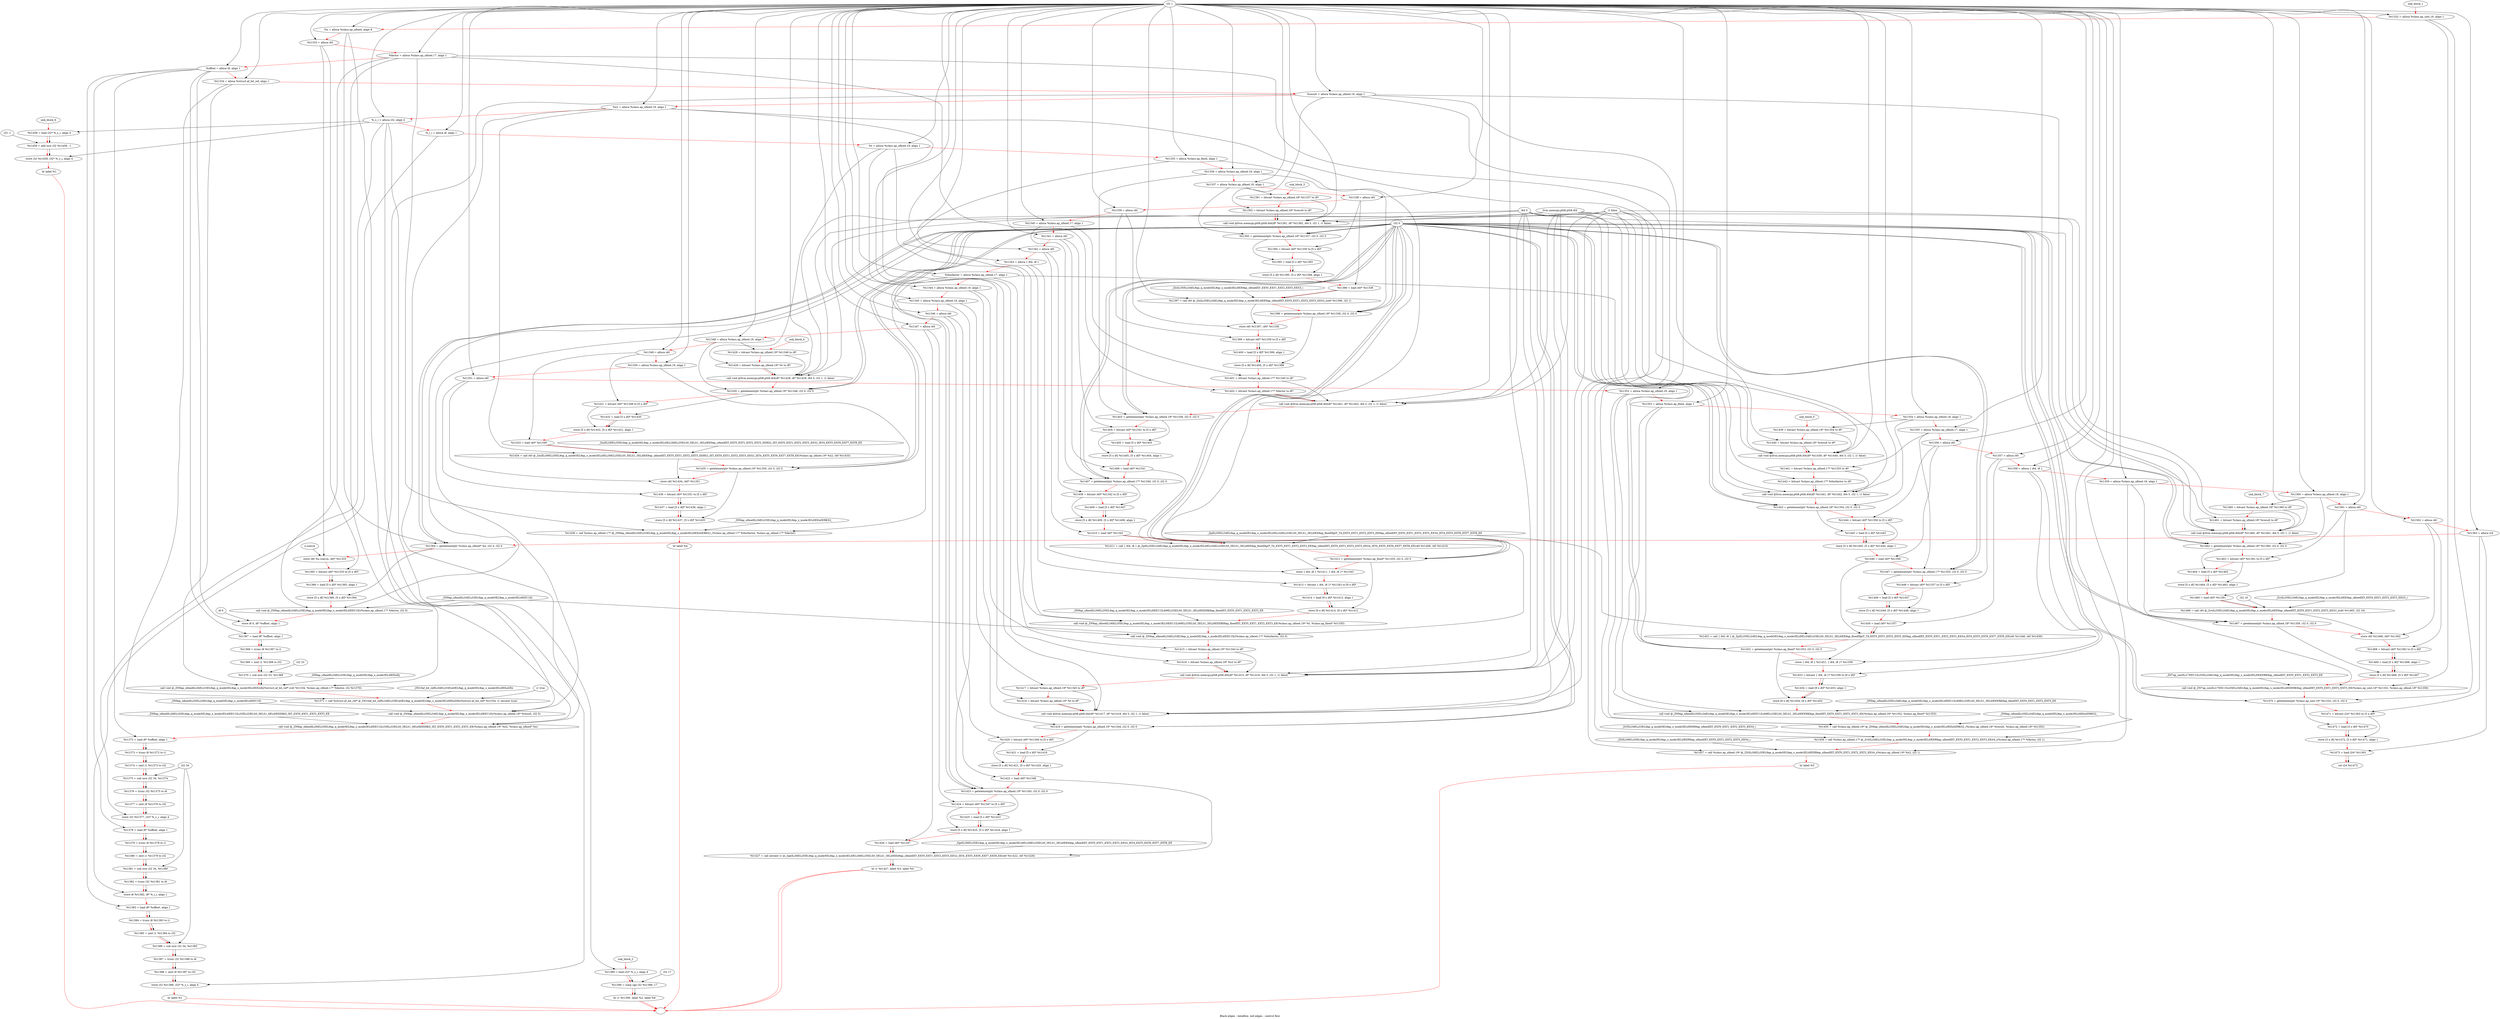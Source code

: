 digraph G {
compound=true
label="Black edges - dataflow, red edges - control flow"
"t1332" [label="  %t1332 = alloca %class.ap_uint.16, align 1"]
"x" [label="  %x = alloca %class.ap_ufixed, align 8"]
"t1333" [label="  %t1333 = alloca i40"]
"factor" [label="  %factor = alloca %class.ap_ufixed.17, align 1"]
"offset" [label="  %offset = alloca i8, align 1"]
"t1334" [label="  %t1334 = alloca %struct.af_bit_ref, align 1"]
"result" [label="  %result = alloca %class.ap_ufixed.18, align 1"]
"x2" [label="  %x2 = alloca %class.ap_ufixed.19, align 1"]
"_s_i" [label="  %_s_i = alloca i32, align 4"]
"_l_i" [label="  %_l_i = alloca i8, align 1"]
"t" [label="  %t = alloca %class.ap_ufixed.19, align 1"]
"t1335" [label="  %t1335 = alloca %class.ap_fixed, align 1"]
"t1336" [label="  %t1336 = alloca %class.ap_ufixed.18, align 1"]
"t1337" [label="  %t1337 = alloca %class.ap_ufixed.18, align 1"]
"t1338" [label="  %t1338 = alloca i40"]
"t1339" [label="  %t1339 = alloca i40"]
"t1340" [label="  %t1340 = alloca %class.ap_ufixed.17, align 1"]
"t1341" [label="  %t1341 = alloca i40"]
"t1342" [label="  %t1342 = alloca i40"]
"t1343" [label="  %t1343 = alloca { i64, i8 }"]
"thisfactor" [label="  %thisfactor = alloca %class.ap_ufixed.17, align 1"]
"t1344" [label="  %t1344 = alloca %class.ap_ufixed.19, align 1"]
"t1345" [label="  %t1345 = alloca %class.ap_ufixed.19, align 1"]
"t1346" [label="  %t1346 = alloca i40"]
"t1347" [label="  %t1347 = alloca i40"]
"t1348" [label="  %t1348 = alloca %class.ap_ufixed.19, align 1"]
"t1349" [label="  %t1349 = alloca i40"]
"t1350" [label="  %t1350 = alloca %class.ap_ufixed.19, align 1"]
"t1351" [label="  %t1351 = alloca i40"]
"t1352" [label="  %t1352 = alloca %class.ap_ufixed.18, align 1"]
"t1353" [label="  %t1353 = alloca %class.ap_fixed, align 1"]
"t1354" [label="  %t1354 = alloca %class.ap_ufixed.18, align 1"]
"t1355" [label="  %t1355 = alloca %class.ap_ufixed.17, align 1"]
"t1356" [label="  %t1356 = alloca i40"]
"t1357" [label="  %t1357 = alloca i40"]
"t1358" [label="  %t1358 = alloca { i64, i8 }"]
"t1359" [label="  %t1359 = alloca %class.ap_ufixed.18, align 1"]
"t1360" [label="  %t1360 = alloca %class.ap_ufixed.18, align 1"]
"t1361" [label="  %t1361 = alloca i40"]
"t1362" [label="  %t1362 = alloca i40"]
"t1363" [label="  %t1363 = alloca i24"]
"t1364" [label="  %t1364 = getelementptr %class.ap_ufixed* %x, i32 0, i32 0"]
"_1" [label="  store i40 %x.coerce, i40* %t1333"]
"t1365" [label="  %t1365 = bitcast i40* %t1333 to [5 x i8]*"]
"t1366" [label="  %t1366 = load [5 x i8]* %t1365, align 1"]
"_2" [label="  store [5 x i8] %t1366, [5 x i8]* %t1364"]
"_3" [label="  call void @_ZN9ap_ufixedILi34ELi33EL9ap_q_mode5EL9ap_o_mode3ELi0EEC1Ei(%class.ap_ufixed.17* %factor, i32 0)"]
"_4" [label="  store i8 0, i8* %offset, align 1"]
"t1367" [label="  %t1367 = load i8* %offset, align 1"]
"t1368" [label="  %t1368 = trunc i8 %t1367 to i1"]
"t1369" [label="  %t1369 = zext i1 %t1368 to i32"]
"t1370" [label="  %t1370 = sub nsw i32 33, %t1369"]
"_5" [label="  call void @_ZN9ap_ufixedILi34ELi33EL9ap_q_mode5EL9ap_o_mode3ELi0EEixEj(%struct.af_bit_ref* sret %t1334, %class.ap_ufixed.17* %factor, i32 %t1370)"]
"t1371" [label="  %t1371 = call %struct.af_bit_ref* @_ZN10af_bit_refILi34ELi33ELb0EL9ap_q_mode5EL9ap_o_mode3ELi0EEaSEb(%struct.af_bit_ref* %t1334, i1 zeroext true)"]
"_6" [label="  call void @_ZN9ap_ufixedILi35ELi34EL9ap_q_mode5EL9ap_o_mode3ELi0EEC1Ei(%class.ap_ufixed.18* %result, i32 0)"]
"_7" [label="  call void @_ZN9ap_ufixedILi36ELi35EL9ap_q_mode5EL9ap_o_mode3ELi0EEC1ILi33ELi33ELS0_5ELS1_0ELi0EEERKS_IXT_EXT0_EXT1_EXT2_EXT3_EE(%class.ap_ufixed.19* %x2, %class.ap_ufixed* %x)"]
"t1372" [label="  %t1372 = load i8* %offset, align 1"]
"t1373" [label="  %t1373 = trunc i8 %t1372 to i1"]
"t1374" [label="  %t1374 = zext i1 %t1373 to i32"]
"t1375" [label="  %t1375 = sub nsw i32 34, %t1374"]
"t1376" [label="  %t1376 = trunc i32 %t1375 to i8"]
"t1377" [label="  %t1377 = zext i8 %t1376 to i32"]
"_8" [label="  store i32 %t1377, i32* %_s_i, align 4"]
"t1378" [label="  %t1378 = load i8* %offset, align 1"]
"t1379" [label="  %t1379 = trunc i8 %t1378 to i1"]
"t1380" [label="  %t1380 = zext i1 %t1379 to i32"]
"t1381" [label="  %t1381 = sub nsw i32 34, %t1380"]
"t1382" [label="  %t1382 = trunc i32 %t1381 to i8"]
"_9" [label="  store i8 %t1382, i8* %_l_i, align 1"]
"t1383" [label="  %t1383 = load i8* %offset, align 1"]
"t1384" [label="  %t1384 = trunc i8 %t1383 to i1"]
"t1385" [label="  %t1385 = zext i1 %t1384 to i32"]
"t1386" [label="  %t1386 = sub nsw i32 34, %t1385"]
"t1387" [label="  %t1387 = trunc i32 %t1386 to i8"]
"t1388" [label="  %t1388 = zext i8 %t1387 to i32"]
"_10" [label="  store i32 %t1388, i32* %_s_i, align 4"]
"_11" [label="  br label %1"]
"unk_block_1" -> "t1332"[color=red]
"i32 1" -> "t1332"
"t1332" -> "x"[color=red weight=2]
"i32 1" -> "x"
"x" -> "t1333"[color=red weight=2]
"i32 1" -> "t1333"
"t1333" -> "factor"[color=red weight=2]
"i32 1" -> "factor"
"factor" -> "offset"[color=red weight=2]
"i32 1" -> "offset"
"offset" -> "t1334"[color=red weight=2]
"i32 1" -> "t1334"
"t1334" -> "result"[color=red weight=2]
"i32 1" -> "result"
"result" -> "x2"[color=red weight=2]
"i32 1" -> "x2"
"x2" -> "_s_i"[color=red weight=2]
"i32 1" -> "_s_i"
"_s_i" -> "_l_i"[color=red weight=2]
"i32 1" -> "_l_i"
"_l_i" -> "t"[color=red weight=2]
"i32 1" -> "t"
"t" -> "t1335"[color=red weight=2]
"i32 1" -> "t1335"
"t1335" -> "t1336"[color=red weight=2]
"i32 1" -> "t1336"
"t1336" -> "t1337"[color=red weight=2]
"i32 1" -> "t1337"
"t1337" -> "t1338"[color=red weight=2]
"i32 1" -> "t1338"
"t1338" -> "t1339"[color=red weight=2]
"i32 1" -> "t1339"
"t1339" -> "t1340"[color=red weight=2]
"i32 1" -> "t1340"
"t1340" -> "t1341"[color=red weight=2]
"i32 1" -> "t1341"
"t1341" -> "t1342"[color=red weight=2]
"i32 1" -> "t1342"
"t1342" -> "t1343"[color=red weight=2]
"i32 1" -> "t1343"
"t1343" -> "thisfactor"[color=red weight=2]
"i32 1" -> "thisfactor"
"thisfactor" -> "t1344"[color=red weight=2]
"i32 1" -> "t1344"
"t1344" -> "t1345"[color=red weight=2]
"i32 1" -> "t1345"
"t1345" -> "t1346"[color=red weight=2]
"i32 1" -> "t1346"
"t1346" -> "t1347"[color=red weight=2]
"i32 1" -> "t1347"
"t1347" -> "t1348"[color=red weight=2]
"i32 1" -> "t1348"
"t1348" -> "t1349"[color=red weight=2]
"i32 1" -> "t1349"
"t1349" -> "t1350"[color=red weight=2]
"i32 1" -> "t1350"
"t1350" -> "t1351"[color=red weight=2]
"i32 1" -> "t1351"
"t1351" -> "t1352"[color=red weight=2]
"i32 1" -> "t1352"
"t1352" -> "t1353"[color=red weight=2]
"i32 1" -> "t1353"
"t1353" -> "t1354"[color=red weight=2]
"i32 1" -> "t1354"
"t1354" -> "t1355"[color=red weight=2]
"i32 1" -> "t1355"
"t1355" -> "t1356"[color=red weight=2]
"i32 1" -> "t1356"
"t1356" -> "t1357"[color=red weight=2]
"i32 1" -> "t1357"
"t1357" -> "t1358"[color=red weight=2]
"i32 1" -> "t1358"
"t1358" -> "t1359"[color=red weight=2]
"i32 1" -> "t1359"
"t1359" -> "t1360"[color=red weight=2]
"i32 1" -> "t1360"
"t1360" -> "t1361"[color=red weight=2]
"i32 1" -> "t1361"
"t1361" -> "t1362"[color=red weight=2]
"i32 1" -> "t1362"
"t1362" -> "t1363"[color=red weight=2]
"i32 1" -> "t1363"
"t1363" -> "t1364"[color=red weight=2]
"x" -> "t1364"
"i32 0" -> "t1364"
"i32 0" -> "t1364"
"t1364" -> "_1"[color=red weight=2]
"x.coerce" -> "_1"
"t1333" -> "_1"
"_1" -> "t1365"[color=red weight=2]
"t1333" -> "t1365"
"t1365" -> "t1366"[color=red weight=2]
"t1365" -> "t1366"
"t1366" -> "_2"[color=red weight=2]
"t1366" -> "_2"
"t1364" -> "_2"
"_2" -> "_3"[color=red weight=2]
"factor" -> "_3"
"i32 0" -> "_3"
"_ZN9ap_ufixedILi34ELi33EL9ap_q_mode5EL9ap_o_mode3ELi0EEC1Ei" -> "_3"
"_3" -> "_4"[color=red weight=2]
"i8 0" -> "_4"
"offset" -> "_4"
"_4" -> "t1367"[color=red weight=2]
"offset" -> "t1367"
"t1367" -> "t1368"[color=red weight=2]
"t1367" -> "t1368"
"t1368" -> "t1369"[color=red weight=2]
"t1368" -> "t1369"
"t1369" -> "t1370"[color=red weight=2]
"i32 33" -> "t1370"
"t1369" -> "t1370"
"t1370" -> "_5"[color=red weight=2]
"t1334" -> "_5"
"factor" -> "_5"
"t1370" -> "_5"
"_ZN9ap_ufixedILi34ELi33EL9ap_q_mode5EL9ap_o_mode3ELi0EEixEj" -> "_5"
"_5" -> "t1371"[color=red weight=2]
"t1334" -> "t1371"
"i1 true" -> "t1371"
"_ZN10af_bit_refILi34ELi33ELb0EL9ap_q_mode5EL9ap_o_mode3ELi0EEaSEb" -> "t1371"
"t1371" -> "_6"[color=red weight=2]
"result" -> "_6"
"i32 0" -> "_6"
"_ZN9ap_ufixedILi35ELi34EL9ap_q_mode5EL9ap_o_mode3ELi0EEC1Ei" -> "_6"
"_6" -> "_7"[color=red weight=2]
"x2" -> "_7"
"x" -> "_7"
"_ZN9ap_ufixedILi36ELi35EL9ap_q_mode5EL9ap_o_mode3ELi0EEC1ILi33ELi33ELS0_5ELS1_0ELi0EEERKS_IXT_EXT0_EXT1_EXT2_EXT3_EE" -> "_7"
"_7" -> "t1372"[color=red weight=2]
"offset" -> "t1372"
"t1372" -> "t1373"[color=red weight=2]
"t1372" -> "t1373"
"t1373" -> "t1374"[color=red weight=2]
"t1373" -> "t1374"
"t1374" -> "t1375"[color=red weight=2]
"i32 34" -> "t1375"
"t1374" -> "t1375"
"t1375" -> "t1376"[color=red weight=2]
"t1375" -> "t1376"
"t1376" -> "t1377"[color=red weight=2]
"t1376" -> "t1377"
"t1377" -> "_8"[color=red weight=2]
"t1377" -> "_8"
"_s_i" -> "_8"
"_8" -> "t1378"[color=red weight=2]
"offset" -> "t1378"
"t1378" -> "t1379"[color=red weight=2]
"t1378" -> "t1379"
"t1379" -> "t1380"[color=red weight=2]
"t1379" -> "t1380"
"t1380" -> "t1381"[color=red weight=2]
"i32 34" -> "t1381"
"t1380" -> "t1381"
"t1381" -> "t1382"[color=red weight=2]
"t1381" -> "t1382"
"t1382" -> "_9"[color=red weight=2]
"t1382" -> "_9"
"_l_i" -> "_9"
"_9" -> "t1383"[color=red weight=2]
"offset" -> "t1383"
"t1383" -> "t1384"[color=red weight=2]
"t1383" -> "t1384"
"t1384" -> "t1385"[color=red weight=2]
"t1384" -> "t1385"
"t1385" -> "t1386"[color=red weight=2]
"i32 34" -> "t1386"
"t1385" -> "t1386"
"t1386" -> "t1387"[color=red weight=2]
"t1386" -> "t1387"
"t1387" -> "t1388"[color=red weight=2]
"t1387" -> "t1388"
"t1388" -> "_10"[color=red weight=2]
"t1388" -> "_10"
"_s_i" -> "_10"
"_10" -> "_11"[color=red weight=2]
"_11" -> ""[color=red]

"t1389" [label="  %t1389 = load i32* %_s_i, align 4"]
"t1390" [label="  %t1390 = icmp sge i32 %t1389, 17"]
"_12" [label="  br i1 %t1390, label %2, label %6"]
"unk_block_2" -> "t1389"[color=red]
"_s_i" -> "t1389"
"t1389" -> "t1390"[color=red weight=2]
"t1389" -> "t1390"
"i32 17" -> "t1390"
"t1390" -> "_12"[color=red weight=2]
"t1390" -> "_12"
"_12" -> ""[color=red]
"_12" -> ""[color=red]

"t1391" [label="  %t1391 = bitcast %class.ap_ufixed.18* %t1337 to i8*"]
"t1392" [label="  %t1392 = bitcast %class.ap_ufixed.18* %result to i8*"]
"_13" [label="  call void @llvm.memcpy.p0i8.p0i8.i64(i8* %t1391, i8* %t1392, i64 5, i32 1, i1 false)"]
"t1393" [label="  %t1393 = getelementptr %class.ap_ufixed.18* %t1337, i32 0, i32 0"]
"t1394" [label="  %t1394 = bitcast i40* %t1338 to [5 x i8]*"]
"t1395" [label="  %t1395 = load [5 x i8]* %t1393"]
"_14" [label="  store [5 x i8] %t1395, [5 x i8]* %t1394, align 1"]
"t1396" [label="  %t1396 = load i40* %t1338"]
"t1397" [label="  %t1397 = call i40 @_ZlsILi35ELi34EL9ap_q_mode5EL9ap_o_mode3ELi0EE9ap_ufixedIXT_EXT0_EXT1_EXT2_EXT3_EES3_i(i40 %t1396, i32 1)"]
"t1398" [label="  %t1398 = getelementptr %class.ap_ufixed.18* %t1336, i32 0, i32 0"]
"_15" [label="  store i40 %t1397, i40* %t1339"]
"t1399" [label="  %t1399 = bitcast i40* %t1339 to [5 x i8]*"]
"t1400" [label="  %t1400 = load [5 x i8]* %t1399, align 1"]
"_16" [label="  store [5 x i8] %t1400, [5 x i8]* %t1398"]
"t1401" [label="  %t1401 = bitcast %class.ap_ufixed.17* %t1340 to i8*"]
"t1402" [label="  %t1402 = bitcast %class.ap_ufixed.17* %factor to i8*"]
"_17" [label="  call void @llvm.memcpy.p0i8.p0i8.i64(i8* %t1401, i8* %t1402, i64 5, i32 1, i1 false)"]
"t1403" [label="  %t1403 = getelementptr %class.ap_ufixed.18* %t1336, i32 0, i32 0"]
"t1404" [label="  %t1404 = bitcast i40* %t1341 to [5 x i8]*"]
"t1405" [label="  %t1405 = load [5 x i8]* %t1403"]
"_18" [label="  store [5 x i8] %t1405, [5 x i8]* %t1404, align 1"]
"t1406" [label="  %t1406 = load i40* %t1341"]
"t1407" [label="  %t1407 = getelementptr %class.ap_ufixed.17* %t1340, i32 0, i32 0"]
"t1408" [label="  %t1408 = bitcast i40* %t1342 to [5 x i8]*"]
"t1409" [label="  %t1409 = load [5 x i8]* %t1407"]
"_19" [label="  store [5 x i8] %t1409, [5 x i8]* %t1408, align 1"]
"t1410" [label="  %t1410 = load i40* %t1342"]
"t1411" [label="  %t1411 = call { i64, i8 } @_ZplILi35ELi34EL9ap_q_mode5EL9ap_o_mode3ELi0ELi34ELi33ELS0_5ELS1_3ELi0EE8ap_fixedIXplT_T4_EXT5_EXT1_EXT2_EXT3_EE9ap_ufixedIXT_EXT0_EXT1_EXT2_EXT3_EES4_IXT4_EXT5_EXT6_EXT7_EXT8_EE(i40 %t1406, i40 %t1410)"]
"t1412" [label="  %t1412 = getelementptr %class.ap_fixed* %t1335, i32 0, i32 0"]
"_20" [label="  store { i64, i8 } %t1411, { i64, i8 }* %t1343"]
"t1413" [label="  %t1413 = bitcast { i64, i8 }* %t1343 to [9 x i8]*"]
"t1414" [label="  %t1414 = load [9 x i8]* %t1413, align 1"]
"_21" [label="  store [9 x i8] %t1414, [9 x i8]* %t1412"]
"_22" [label="  call void @_ZN9ap_ufixedILi36ELi35EL9ap_q_mode5EL9ap_o_mode3ELi0EEC1ILi69ELi33ELS0_5ELS1_3ELi0EEERK8ap_fixedIXT_EXT0_EXT1_EXT2_EXT3_EE(%class.ap_ufixed.19* %t, %class.ap_fixed* %t1335)"]
"_23" [label="  call void @_ZN9ap_ufixedILi34ELi33EL9ap_q_mode5EL9ap_o_mode3ELi0EEC1Ei(%class.ap_ufixed.17* %thisfactor, i32 0)"]
"t1415" [label="  %t1415 = bitcast %class.ap_ufixed.19* %t1344 to i8*"]
"t1416" [label="  %t1416 = bitcast %class.ap_ufixed.19* %x2 to i8*"]
"_24" [label="  call void @llvm.memcpy.p0i8.p0i8.i64(i8* %t1415, i8* %t1416, i64 5, i32 1, i1 false)"]
"t1417" [label="  %t1417 = bitcast %class.ap_ufixed.19* %t1345 to i8*"]
"t1418" [label="  %t1418 = bitcast %class.ap_ufixed.19* %t to i8*"]
"_25" [label="  call void @llvm.memcpy.p0i8.p0i8.i64(i8* %t1417, i8* %t1418, i64 5, i32 1, i1 false)"]
"t1419" [label="  %t1419 = getelementptr %class.ap_ufixed.19* %t1344, i32 0, i32 0"]
"t1420" [label="  %t1420 = bitcast i40* %t1346 to [5 x i8]*"]
"t1421" [label="  %t1421 = load [5 x i8]* %t1419"]
"_26" [label="  store [5 x i8] %t1421, [5 x i8]* %t1420, align 1"]
"t1422" [label="  %t1422 = load i40* %t1346"]
"t1423" [label="  %t1423 = getelementptr %class.ap_ufixed.19* %t1345, i32 0, i32 0"]
"t1424" [label="  %t1424 = bitcast i40* %t1347 to [5 x i8]*"]
"t1425" [label="  %t1425 = load [5 x i8]* %t1423"]
"_27" [label="  store [5 x i8] %t1425, [5 x i8]* %t1424, align 1"]
"t1426" [label="  %t1426 = load i40* %t1347"]
"t1427" [label="  %t1427 = call zeroext i1 @_ZgeILi36ELi35EL9ap_q_mode5EL9ap_o_mode3ELi0ELi36ELi35ELS0_5ELS1_3ELi0EEb9ap_ufixedIXT_EXT0_EXT1_EXT2_EXT3_EES2_IXT4_EXT5_EXT6_EXT7_EXT8_EE(i40 %t1422, i40 %t1426)"]
"_28" [label="  br i1 %t1427, label %3, label %4"]
"unk_block_3" -> "t1391"[color=red]
"t1337" -> "t1391"
"t1391" -> "t1392"[color=red weight=2]
"result" -> "t1392"
"t1392" -> "_13"[color=red weight=2]
"t1391" -> "_13"
"t1392" -> "_13"
"i64 5" -> "_13"
"i32 1" -> "_13"
"i1 false" -> "_13"
"llvm.memcpy.p0i8.p0i8.i64" -> "_13"
"_13" -> "t1393"[color=red weight=2]
"t1337" -> "t1393"
"i32 0" -> "t1393"
"i32 0" -> "t1393"
"t1393" -> "t1394"[color=red weight=2]
"t1338" -> "t1394"
"t1394" -> "t1395"[color=red weight=2]
"t1393" -> "t1395"
"t1395" -> "_14"[color=red weight=2]
"t1395" -> "_14"
"t1394" -> "_14"
"_14" -> "t1396"[color=red weight=2]
"t1338" -> "t1396"
"t1396" -> "t1397"[color=red weight=2]
"t1396" -> "t1397"
"i32 1" -> "t1397"
"_ZlsILi35ELi34EL9ap_q_mode5EL9ap_o_mode3ELi0EE9ap_ufixedIXT_EXT0_EXT1_EXT2_EXT3_EES3_i" -> "t1397"
"t1397" -> "t1398"[color=red weight=2]
"t1336" -> "t1398"
"i32 0" -> "t1398"
"i32 0" -> "t1398"
"t1398" -> "_15"[color=red weight=2]
"t1397" -> "_15"
"t1339" -> "_15"
"_15" -> "t1399"[color=red weight=2]
"t1339" -> "t1399"
"t1399" -> "t1400"[color=red weight=2]
"t1399" -> "t1400"
"t1400" -> "_16"[color=red weight=2]
"t1400" -> "_16"
"t1398" -> "_16"
"_16" -> "t1401"[color=red weight=2]
"t1340" -> "t1401"
"t1401" -> "t1402"[color=red weight=2]
"factor" -> "t1402"
"t1402" -> "_17"[color=red weight=2]
"t1401" -> "_17"
"t1402" -> "_17"
"i64 5" -> "_17"
"i32 1" -> "_17"
"i1 false" -> "_17"
"llvm.memcpy.p0i8.p0i8.i64" -> "_17"
"_17" -> "t1403"[color=red weight=2]
"t1336" -> "t1403"
"i32 0" -> "t1403"
"i32 0" -> "t1403"
"t1403" -> "t1404"[color=red weight=2]
"t1341" -> "t1404"
"t1404" -> "t1405"[color=red weight=2]
"t1403" -> "t1405"
"t1405" -> "_18"[color=red weight=2]
"t1405" -> "_18"
"t1404" -> "_18"
"_18" -> "t1406"[color=red weight=2]
"t1341" -> "t1406"
"t1406" -> "t1407"[color=red weight=2]
"t1340" -> "t1407"
"i32 0" -> "t1407"
"i32 0" -> "t1407"
"t1407" -> "t1408"[color=red weight=2]
"t1342" -> "t1408"
"t1408" -> "t1409"[color=red weight=2]
"t1407" -> "t1409"
"t1409" -> "_19"[color=red weight=2]
"t1409" -> "_19"
"t1408" -> "_19"
"_19" -> "t1410"[color=red weight=2]
"t1342" -> "t1410"
"t1410" -> "t1411"[color=red weight=2]
"t1406" -> "t1411"
"t1410" -> "t1411"
"_ZplILi35ELi34EL9ap_q_mode5EL9ap_o_mode3ELi0ELi34ELi33ELS0_5ELS1_3ELi0EE8ap_fixedIXplT_T4_EXT5_EXT1_EXT2_EXT3_EE9ap_ufixedIXT_EXT0_EXT1_EXT2_EXT3_EES4_IXT4_EXT5_EXT6_EXT7_EXT8_EE" -> "t1411"
"t1411" -> "t1412"[color=red weight=2]
"t1335" -> "t1412"
"i32 0" -> "t1412"
"i32 0" -> "t1412"
"t1412" -> "_20"[color=red weight=2]
"t1411" -> "_20"
"t1343" -> "_20"
"_20" -> "t1413"[color=red weight=2]
"t1343" -> "t1413"
"t1413" -> "t1414"[color=red weight=2]
"t1413" -> "t1414"
"t1414" -> "_21"[color=red weight=2]
"t1414" -> "_21"
"t1412" -> "_21"
"_21" -> "_22"[color=red weight=2]
"t" -> "_22"
"t1335" -> "_22"
"_ZN9ap_ufixedILi36ELi35EL9ap_q_mode5EL9ap_o_mode3ELi0EEC1ILi69ELi33ELS0_5ELS1_3ELi0EEERK8ap_fixedIXT_EXT0_EXT1_EXT2_EXT3_EE" -> "_22"
"_22" -> "_23"[color=red weight=2]
"thisfactor" -> "_23"
"i32 0" -> "_23"
"_ZN9ap_ufixedILi34ELi33EL9ap_q_mode5EL9ap_o_mode3ELi0EEC1Ei" -> "_23"
"_23" -> "t1415"[color=red weight=2]
"t1344" -> "t1415"
"t1415" -> "t1416"[color=red weight=2]
"x2" -> "t1416"
"t1416" -> "_24"[color=red weight=2]
"t1415" -> "_24"
"t1416" -> "_24"
"i64 5" -> "_24"
"i32 1" -> "_24"
"i1 false" -> "_24"
"llvm.memcpy.p0i8.p0i8.i64" -> "_24"
"_24" -> "t1417"[color=red weight=2]
"t1345" -> "t1417"
"t1417" -> "t1418"[color=red weight=2]
"t" -> "t1418"
"t1418" -> "_25"[color=red weight=2]
"t1417" -> "_25"
"t1418" -> "_25"
"i64 5" -> "_25"
"i32 1" -> "_25"
"i1 false" -> "_25"
"llvm.memcpy.p0i8.p0i8.i64" -> "_25"
"_25" -> "t1419"[color=red weight=2]
"t1344" -> "t1419"
"i32 0" -> "t1419"
"i32 0" -> "t1419"
"t1419" -> "t1420"[color=red weight=2]
"t1346" -> "t1420"
"t1420" -> "t1421"[color=red weight=2]
"t1419" -> "t1421"
"t1421" -> "_26"[color=red weight=2]
"t1421" -> "_26"
"t1420" -> "_26"
"_26" -> "t1422"[color=red weight=2]
"t1346" -> "t1422"
"t1422" -> "t1423"[color=red weight=2]
"t1345" -> "t1423"
"i32 0" -> "t1423"
"i32 0" -> "t1423"
"t1423" -> "t1424"[color=red weight=2]
"t1347" -> "t1424"
"t1424" -> "t1425"[color=red weight=2]
"t1423" -> "t1425"
"t1425" -> "_27"[color=red weight=2]
"t1425" -> "_27"
"t1424" -> "_27"
"_27" -> "t1426"[color=red weight=2]
"t1347" -> "t1426"
"t1426" -> "t1427"[color=red weight=2]
"t1422" -> "t1427"
"t1426" -> "t1427"
"_ZgeILi36ELi35EL9ap_q_mode5EL9ap_o_mode3ELi0ELi36ELi35ELS0_5ELS1_3ELi0EEb9ap_ufixedIXT_EXT0_EXT1_EXT2_EXT3_EES2_IXT4_EXT5_EXT6_EXT7_EXT8_EE" -> "t1427"
"t1427" -> "_28"[color=red weight=2]
"t1427" -> "_28"
"_28" -> ""[color=red]
"_28" -> ""[color=red]

"t1428" [label="  %t1428 = bitcast %class.ap_ufixed.19* %t1348 to i8*"]
"t1429" [label="  %t1429 = bitcast %class.ap_ufixed.19* %t to i8*"]
"_29" [label="  call void @llvm.memcpy.p0i8.p0i8.i64(i8* %t1428, i8* %t1429, i64 5, i32 1, i1 false)"]
"t1430" [label="  %t1430 = getelementptr %class.ap_ufixed.19* %t1348, i32 0, i32 0"]
"t1431" [label="  %t1431 = bitcast i40* %t1349 to [5 x i8]*"]
"t1432" [label="  %t1432 = load [5 x i8]* %t1430"]
"_30" [label="  store [5 x i8] %t1432, [5 x i8]* %t1431, align 1"]
"t1433" [label="  %t1433 = load i40* %t1349"]
"t1434" [label="  %t1434 = call i40 @_ZmIILi36ELi35EL9ap_q_mode5EL9ap_o_mode3ELi0ELi36ELi35ELS0_5ELS1_3ELi0EE9ap_ufixedIXT_EXT5_EXT1_EXT2_EXT3_EERS2_IXT_EXT0_EXT1_EXT2_EXT3_EES2_IXT4_EXT5_EXT6_EXT7_EXT8_EE(%class.ap_ufixed.19* %x2, i40 %t1433)"]
"t1435" [label="  %t1435 = getelementptr %class.ap_ufixed.19* %t1350, i32 0, i32 0"]
"_31" [label="  store i40 %t1434, i40* %t1351"]
"t1436" [label="  %t1436 = bitcast i40* %t1351 to [5 x i8]*"]
"t1437" [label="  %t1437 = load [5 x i8]* %t1436, align 1"]
"_32" [label="  store [5 x i8] %t1437, [5 x i8]* %t1435"]
"t1438" [label="  %t1438 = call %class.ap_ufixed.17* @_ZN9ap_ufixedILi34ELi33EL9ap_q_mode5EL9ap_o_mode3ELi0EEaSERKS2_(%class.ap_ufixed.17* %thisfactor, %class.ap_ufixed.17* %factor)"]
"_33" [label="  br label %4"]
"unk_block_4" -> "t1428"[color=red]
"t1348" -> "t1428"
"t1428" -> "t1429"[color=red weight=2]
"t" -> "t1429"
"t1429" -> "_29"[color=red weight=2]
"t1428" -> "_29"
"t1429" -> "_29"
"i64 5" -> "_29"
"i32 1" -> "_29"
"i1 false" -> "_29"
"llvm.memcpy.p0i8.p0i8.i64" -> "_29"
"_29" -> "t1430"[color=red weight=2]
"t1348" -> "t1430"
"i32 0" -> "t1430"
"i32 0" -> "t1430"
"t1430" -> "t1431"[color=red weight=2]
"t1349" -> "t1431"
"t1431" -> "t1432"[color=red weight=2]
"t1430" -> "t1432"
"t1432" -> "_30"[color=red weight=2]
"t1432" -> "_30"
"t1431" -> "_30"
"_30" -> "t1433"[color=red weight=2]
"t1349" -> "t1433"
"t1433" -> "t1434"[color=red weight=2]
"x2" -> "t1434"
"t1433" -> "t1434"
"_ZmIILi36ELi35EL9ap_q_mode5EL9ap_o_mode3ELi0ELi36ELi35ELS0_5ELS1_3ELi0EE9ap_ufixedIXT_EXT5_EXT1_EXT2_EXT3_EERS2_IXT_EXT0_EXT1_EXT2_EXT3_EES2_IXT4_EXT5_EXT6_EXT7_EXT8_EE" -> "t1434"
"t1434" -> "t1435"[color=red weight=2]
"t1350" -> "t1435"
"i32 0" -> "t1435"
"i32 0" -> "t1435"
"t1435" -> "_31"[color=red weight=2]
"t1434" -> "_31"
"t1351" -> "_31"
"_31" -> "t1436"[color=red weight=2]
"t1351" -> "t1436"
"t1436" -> "t1437"[color=red weight=2]
"t1436" -> "t1437"
"t1437" -> "_32"[color=red weight=2]
"t1437" -> "_32"
"t1435" -> "_32"
"_32" -> "t1438"[color=red weight=2]
"thisfactor" -> "t1438"
"factor" -> "t1438"
"_ZN9ap_ufixedILi34ELi33EL9ap_q_mode5EL9ap_o_mode3ELi0EEaSERKS2_" -> "t1438"
"t1438" -> "_33"[color=red weight=2]
"_33" -> ""[color=red]

"t1439" [label="  %t1439 = bitcast %class.ap_ufixed.18* %t1354 to i8*"]
"t1440" [label="  %t1440 = bitcast %class.ap_ufixed.18* %result to i8*"]
"_34" [label="  call void @llvm.memcpy.p0i8.p0i8.i64(i8* %t1439, i8* %t1440, i64 5, i32 1, i1 false)"]
"t1441" [label="  %t1441 = bitcast %class.ap_ufixed.17* %t1355 to i8*"]
"t1442" [label="  %t1442 = bitcast %class.ap_ufixed.17* %thisfactor to i8*"]
"_35" [label="  call void @llvm.memcpy.p0i8.p0i8.i64(i8* %t1441, i8* %t1442, i64 5, i32 1, i1 false)"]
"t1443" [label="  %t1443 = getelementptr %class.ap_ufixed.18* %t1354, i32 0, i32 0"]
"t1444" [label="  %t1444 = bitcast i40* %t1356 to [5 x i8]*"]
"t1445" [label="  %t1445 = load [5 x i8]* %t1443"]
"_36" [label="  store [5 x i8] %t1445, [5 x i8]* %t1444, align 1"]
"t1446" [label="  %t1446 = load i40* %t1356"]
"t1447" [label="  %t1447 = getelementptr %class.ap_ufixed.17* %t1355, i32 0, i32 0"]
"t1448" [label="  %t1448 = bitcast i40* %t1357 to [5 x i8]*"]
"t1449" [label="  %t1449 = load [5 x i8]* %t1447"]
"_37" [label="  store [5 x i8] %t1449, [5 x i8]* %t1448, align 1"]
"t1450" [label="  %t1450 = load i40* %t1357"]
"t1451" [label="  %t1451 = call { i64, i8 } @_ZplILi35ELi34EL9ap_q_mode5EL9ap_o_mode3ELi0ELi34ELi33ELS0_5ELS1_3ELi0EE8ap_fixedIXplT_T4_EXT5_EXT1_EXT2_EXT3_EE9ap_ufixedIXT_EXT0_EXT1_EXT2_EXT3_EES4_IXT4_EXT5_EXT6_EXT7_EXT8_EE(i40 %t1446, i40 %t1450)"]
"t1452" [label="  %t1452 = getelementptr %class.ap_fixed* %t1353, i32 0, i32 0"]
"_38" [label="  store { i64, i8 } %t1451, { i64, i8 }* %t1358"]
"t1453" [label="  %t1453 = bitcast { i64, i8 }* %t1358 to [9 x i8]*"]
"t1454" [label="  %t1454 = load [9 x i8]* %t1453, align 1"]
"_39" [label="  store [9 x i8] %t1454, [9 x i8]* %t1452"]
"_40" [label="  call void @_ZN9ap_ufixedILi35ELi34EL9ap_q_mode5EL9ap_o_mode3ELi0EEC1ILi69ELi33ELS0_5ELS1_3ELi0EEERK8ap_fixedIXT_EXT0_EXT1_EXT2_EXT3_EE(%class.ap_ufixed.18* %t1352, %class.ap_fixed* %t1353)"]
"t1455" [label="  %t1455 = call %class.ap_ufixed.18* @_ZN9ap_ufixedILi35ELi34EL9ap_q_mode5EL9ap_o_mode3ELi0EEaSERKS2_(%class.ap_ufixed.18* %result, %class.ap_ufixed.18* %t1352)"]
"t1456" [label="  %t1456 = call %class.ap_ufixed.17* @_ZrSILi34ELi33EL9ap_q_mode5EL9ap_o_mode3ELi0EER9ap_ufixedIXT_EXT0_EXT1_EXT2_EXT3_EES4_i(%class.ap_ufixed.17* %factor, i32 1)"]
"t1457" [label="  %t1457 = call %class.ap_ufixed.19* @_ZlSILi36ELi35EL9ap_q_mode5EL9ap_o_mode3ELi0EER9ap_ufixedIXT_EXT0_EXT1_EXT2_EXT3_EES4_i(%class.ap_ufixed.19* %x2, i32 1)"]
"_41" [label="  br label %5"]
"unk_block_5" -> "t1439"[color=red]
"t1354" -> "t1439"
"t1439" -> "t1440"[color=red weight=2]
"result" -> "t1440"
"t1440" -> "_34"[color=red weight=2]
"t1439" -> "_34"
"t1440" -> "_34"
"i64 5" -> "_34"
"i32 1" -> "_34"
"i1 false" -> "_34"
"llvm.memcpy.p0i8.p0i8.i64" -> "_34"
"_34" -> "t1441"[color=red weight=2]
"t1355" -> "t1441"
"t1441" -> "t1442"[color=red weight=2]
"thisfactor" -> "t1442"
"t1442" -> "_35"[color=red weight=2]
"t1441" -> "_35"
"t1442" -> "_35"
"i64 5" -> "_35"
"i32 1" -> "_35"
"i1 false" -> "_35"
"llvm.memcpy.p0i8.p0i8.i64" -> "_35"
"_35" -> "t1443"[color=red weight=2]
"t1354" -> "t1443"
"i32 0" -> "t1443"
"i32 0" -> "t1443"
"t1443" -> "t1444"[color=red weight=2]
"t1356" -> "t1444"
"t1444" -> "t1445"[color=red weight=2]
"t1443" -> "t1445"
"t1445" -> "_36"[color=red weight=2]
"t1445" -> "_36"
"t1444" -> "_36"
"_36" -> "t1446"[color=red weight=2]
"t1356" -> "t1446"
"t1446" -> "t1447"[color=red weight=2]
"t1355" -> "t1447"
"i32 0" -> "t1447"
"i32 0" -> "t1447"
"t1447" -> "t1448"[color=red weight=2]
"t1357" -> "t1448"
"t1448" -> "t1449"[color=red weight=2]
"t1447" -> "t1449"
"t1449" -> "_37"[color=red weight=2]
"t1449" -> "_37"
"t1448" -> "_37"
"_37" -> "t1450"[color=red weight=2]
"t1357" -> "t1450"
"t1450" -> "t1451"[color=red weight=2]
"t1446" -> "t1451"
"t1450" -> "t1451"
"_ZplILi35ELi34EL9ap_q_mode5EL9ap_o_mode3ELi0ELi34ELi33ELS0_5ELS1_3ELi0EE8ap_fixedIXplT_T4_EXT5_EXT1_EXT2_EXT3_EE9ap_ufixedIXT_EXT0_EXT1_EXT2_EXT3_EES4_IXT4_EXT5_EXT6_EXT7_EXT8_EE" -> "t1451"
"t1451" -> "t1452"[color=red weight=2]
"t1353" -> "t1452"
"i32 0" -> "t1452"
"i32 0" -> "t1452"
"t1452" -> "_38"[color=red weight=2]
"t1451" -> "_38"
"t1358" -> "_38"
"_38" -> "t1453"[color=red weight=2]
"t1358" -> "t1453"
"t1453" -> "t1454"[color=red weight=2]
"t1453" -> "t1454"
"t1454" -> "_39"[color=red weight=2]
"t1454" -> "_39"
"t1452" -> "_39"
"_39" -> "_40"[color=red weight=2]
"t1352" -> "_40"
"t1353" -> "_40"
"_ZN9ap_ufixedILi35ELi34EL9ap_q_mode5EL9ap_o_mode3ELi0EEC1ILi69ELi33ELS0_5ELS1_3ELi0EEERK8ap_fixedIXT_EXT0_EXT1_EXT2_EXT3_EE" -> "_40"
"_40" -> "t1455"[color=red weight=2]
"result" -> "t1455"
"t1352" -> "t1455"
"_ZN9ap_ufixedILi35ELi34EL9ap_q_mode5EL9ap_o_mode3ELi0EEaSERKS2_" -> "t1455"
"t1455" -> "t1456"[color=red weight=2]
"factor" -> "t1456"
"i32 1" -> "t1456"
"_ZrSILi34ELi33EL9ap_q_mode5EL9ap_o_mode3ELi0EER9ap_ufixedIXT_EXT0_EXT1_EXT2_EXT3_EES4_i" -> "t1456"
"t1456" -> "t1457"[color=red weight=2]
"x2" -> "t1457"
"i32 1" -> "t1457"
"_ZlSILi36ELi35EL9ap_q_mode5EL9ap_o_mode3ELi0EER9ap_ufixedIXT_EXT0_EXT1_EXT2_EXT3_EES4_i" -> "t1457"
"t1457" -> "_41"[color=red weight=2]
"_41" -> ""[color=red]

"t1458" [label="  %t1458 = load i32* %_s_i, align 4"]
"t1459" [label="  %t1459 = add nsw i32 %t1458, -1"]
"_42" [label="  store i32 %t1459, i32* %_s_i, align 4"]
"_43" [label="  br label %1"]
"unk_block_6" -> "t1458"[color=red]
"_s_i" -> "t1458"
"t1458" -> "t1459"[color=red weight=2]
"t1458" -> "t1459"
"i32 -1" -> "t1459"
"t1459" -> "_42"[color=red weight=2]
"t1459" -> "_42"
"_s_i" -> "_42"
"_42" -> "_43"[color=red weight=2]
"_43" -> ""[color=red]

"t1460" [label="  %t1460 = bitcast %class.ap_ufixed.18* %t1360 to i8*"]
"t1461" [label="  %t1461 = bitcast %class.ap_ufixed.18* %result to i8*"]
"_44" [label="  call void @llvm.memcpy.p0i8.p0i8.i64(i8* %t1460, i8* %t1461, i64 5, i32 1, i1 false)"]
"t1462" [label="  %t1462 = getelementptr %class.ap_ufixed.18* %t1360, i32 0, i32 0"]
"t1463" [label="  %t1463 = bitcast i40* %t1361 to [5 x i8]*"]
"t1464" [label="  %t1464 = load [5 x i8]* %t1462"]
"_45" [label="  store [5 x i8] %t1464, [5 x i8]* %t1463, align 1"]
"t1465" [label="  %t1465 = load i40* %t1361"]
"t1466" [label="  %t1466 = call i40 @_ZrsILi35ELi34EL9ap_q_mode5EL9ap_o_mode3ELi0EE9ap_ufixedIXT_EXT0_EXT1_EXT2_EXT3_EES3_i(i40 %t1465, i32 16)"]
"t1467" [label="  %t1467 = getelementptr %class.ap_ufixed.18* %t1359, i32 0, i32 0"]
"_46" [label="  store i40 %t1466, i40* %t1362"]
"t1468" [label="  %t1468 = bitcast i40* %t1362 to [5 x i8]*"]
"t1469" [label="  %t1469 = load [5 x i8]* %t1468, align 1"]
"_47" [label="  store [5 x i8] %t1469, [5 x i8]* %t1467"]
"_48" [label="  call void @_ZN7ap_uintILi17EEC1ILi35ELi34EL9ap_q_mode5EL9ap_o_mode3ELi0EEERK9ap_ufixedIXT_EXT0_EXT1_EXT2_EXT3_EE(%class.ap_uint.16* %t1332, %class.ap_ufixed.18* %t1359)"]
"t1470" [label="  %t1470 = getelementptr %class.ap_uint.16* %t1332, i32 0, i32 0"]
"t1471" [label="  %t1471 = bitcast i24* %t1363 to [3 x i8]*"]
"t1472" [label="  %t1472 = load [3 x i8]* %t1470"]
"_49" [label="  store [3 x i8] %t1472, [3 x i8]* %t1471, align 1"]
"t1473" [label="  %t1473 = load i24* %t1363"]
"_50" [label="  ret i24 %t1473"]
"unk_block_7" -> "t1460"[color=red]
"t1360" -> "t1460"
"t1460" -> "t1461"[color=red weight=2]
"result" -> "t1461"
"t1461" -> "_44"[color=red weight=2]
"t1460" -> "_44"
"t1461" -> "_44"
"i64 5" -> "_44"
"i32 1" -> "_44"
"i1 false" -> "_44"
"llvm.memcpy.p0i8.p0i8.i64" -> "_44"
"_44" -> "t1462"[color=red weight=2]
"t1360" -> "t1462"
"i32 0" -> "t1462"
"i32 0" -> "t1462"
"t1462" -> "t1463"[color=red weight=2]
"t1361" -> "t1463"
"t1463" -> "t1464"[color=red weight=2]
"t1462" -> "t1464"
"t1464" -> "_45"[color=red weight=2]
"t1464" -> "_45"
"t1463" -> "_45"
"_45" -> "t1465"[color=red weight=2]
"t1361" -> "t1465"
"t1465" -> "t1466"[color=red weight=2]
"t1465" -> "t1466"
"i32 16" -> "t1466"
"_ZrsILi35ELi34EL9ap_q_mode5EL9ap_o_mode3ELi0EE9ap_ufixedIXT_EXT0_EXT1_EXT2_EXT3_EES3_i" -> "t1466"
"t1466" -> "t1467"[color=red weight=2]
"t1359" -> "t1467"
"i32 0" -> "t1467"
"i32 0" -> "t1467"
"t1467" -> "_46"[color=red weight=2]
"t1466" -> "_46"
"t1362" -> "_46"
"_46" -> "t1468"[color=red weight=2]
"t1362" -> "t1468"
"t1468" -> "t1469"[color=red weight=2]
"t1468" -> "t1469"
"t1469" -> "_47"[color=red weight=2]
"t1469" -> "_47"
"t1467" -> "_47"
"_47" -> "_48"[color=red weight=2]
"t1332" -> "_48"
"t1359" -> "_48"
"_ZN7ap_uintILi17EEC1ILi35ELi34EL9ap_q_mode5EL9ap_o_mode3ELi0EEERK9ap_ufixedIXT_EXT0_EXT1_EXT2_EXT3_EE" -> "_48"
"_48" -> "t1470"[color=red weight=2]
"t1332" -> "t1470"
"i32 0" -> "t1470"
"i32 0" -> "t1470"
"t1470" -> "t1471"[color=red weight=2]
"t1363" -> "t1471"
"t1471" -> "t1472"[color=red weight=2]
"t1470" -> "t1472"
"t1472" -> "_49"[color=red weight=2]
"t1472" -> "_49"
"t1471" -> "_49"
"_49" -> "t1473"[color=red weight=2]
"t1363" -> "t1473"
"t1473" -> "_50"[color=red weight=2]
"t1473" -> "_50"

}
